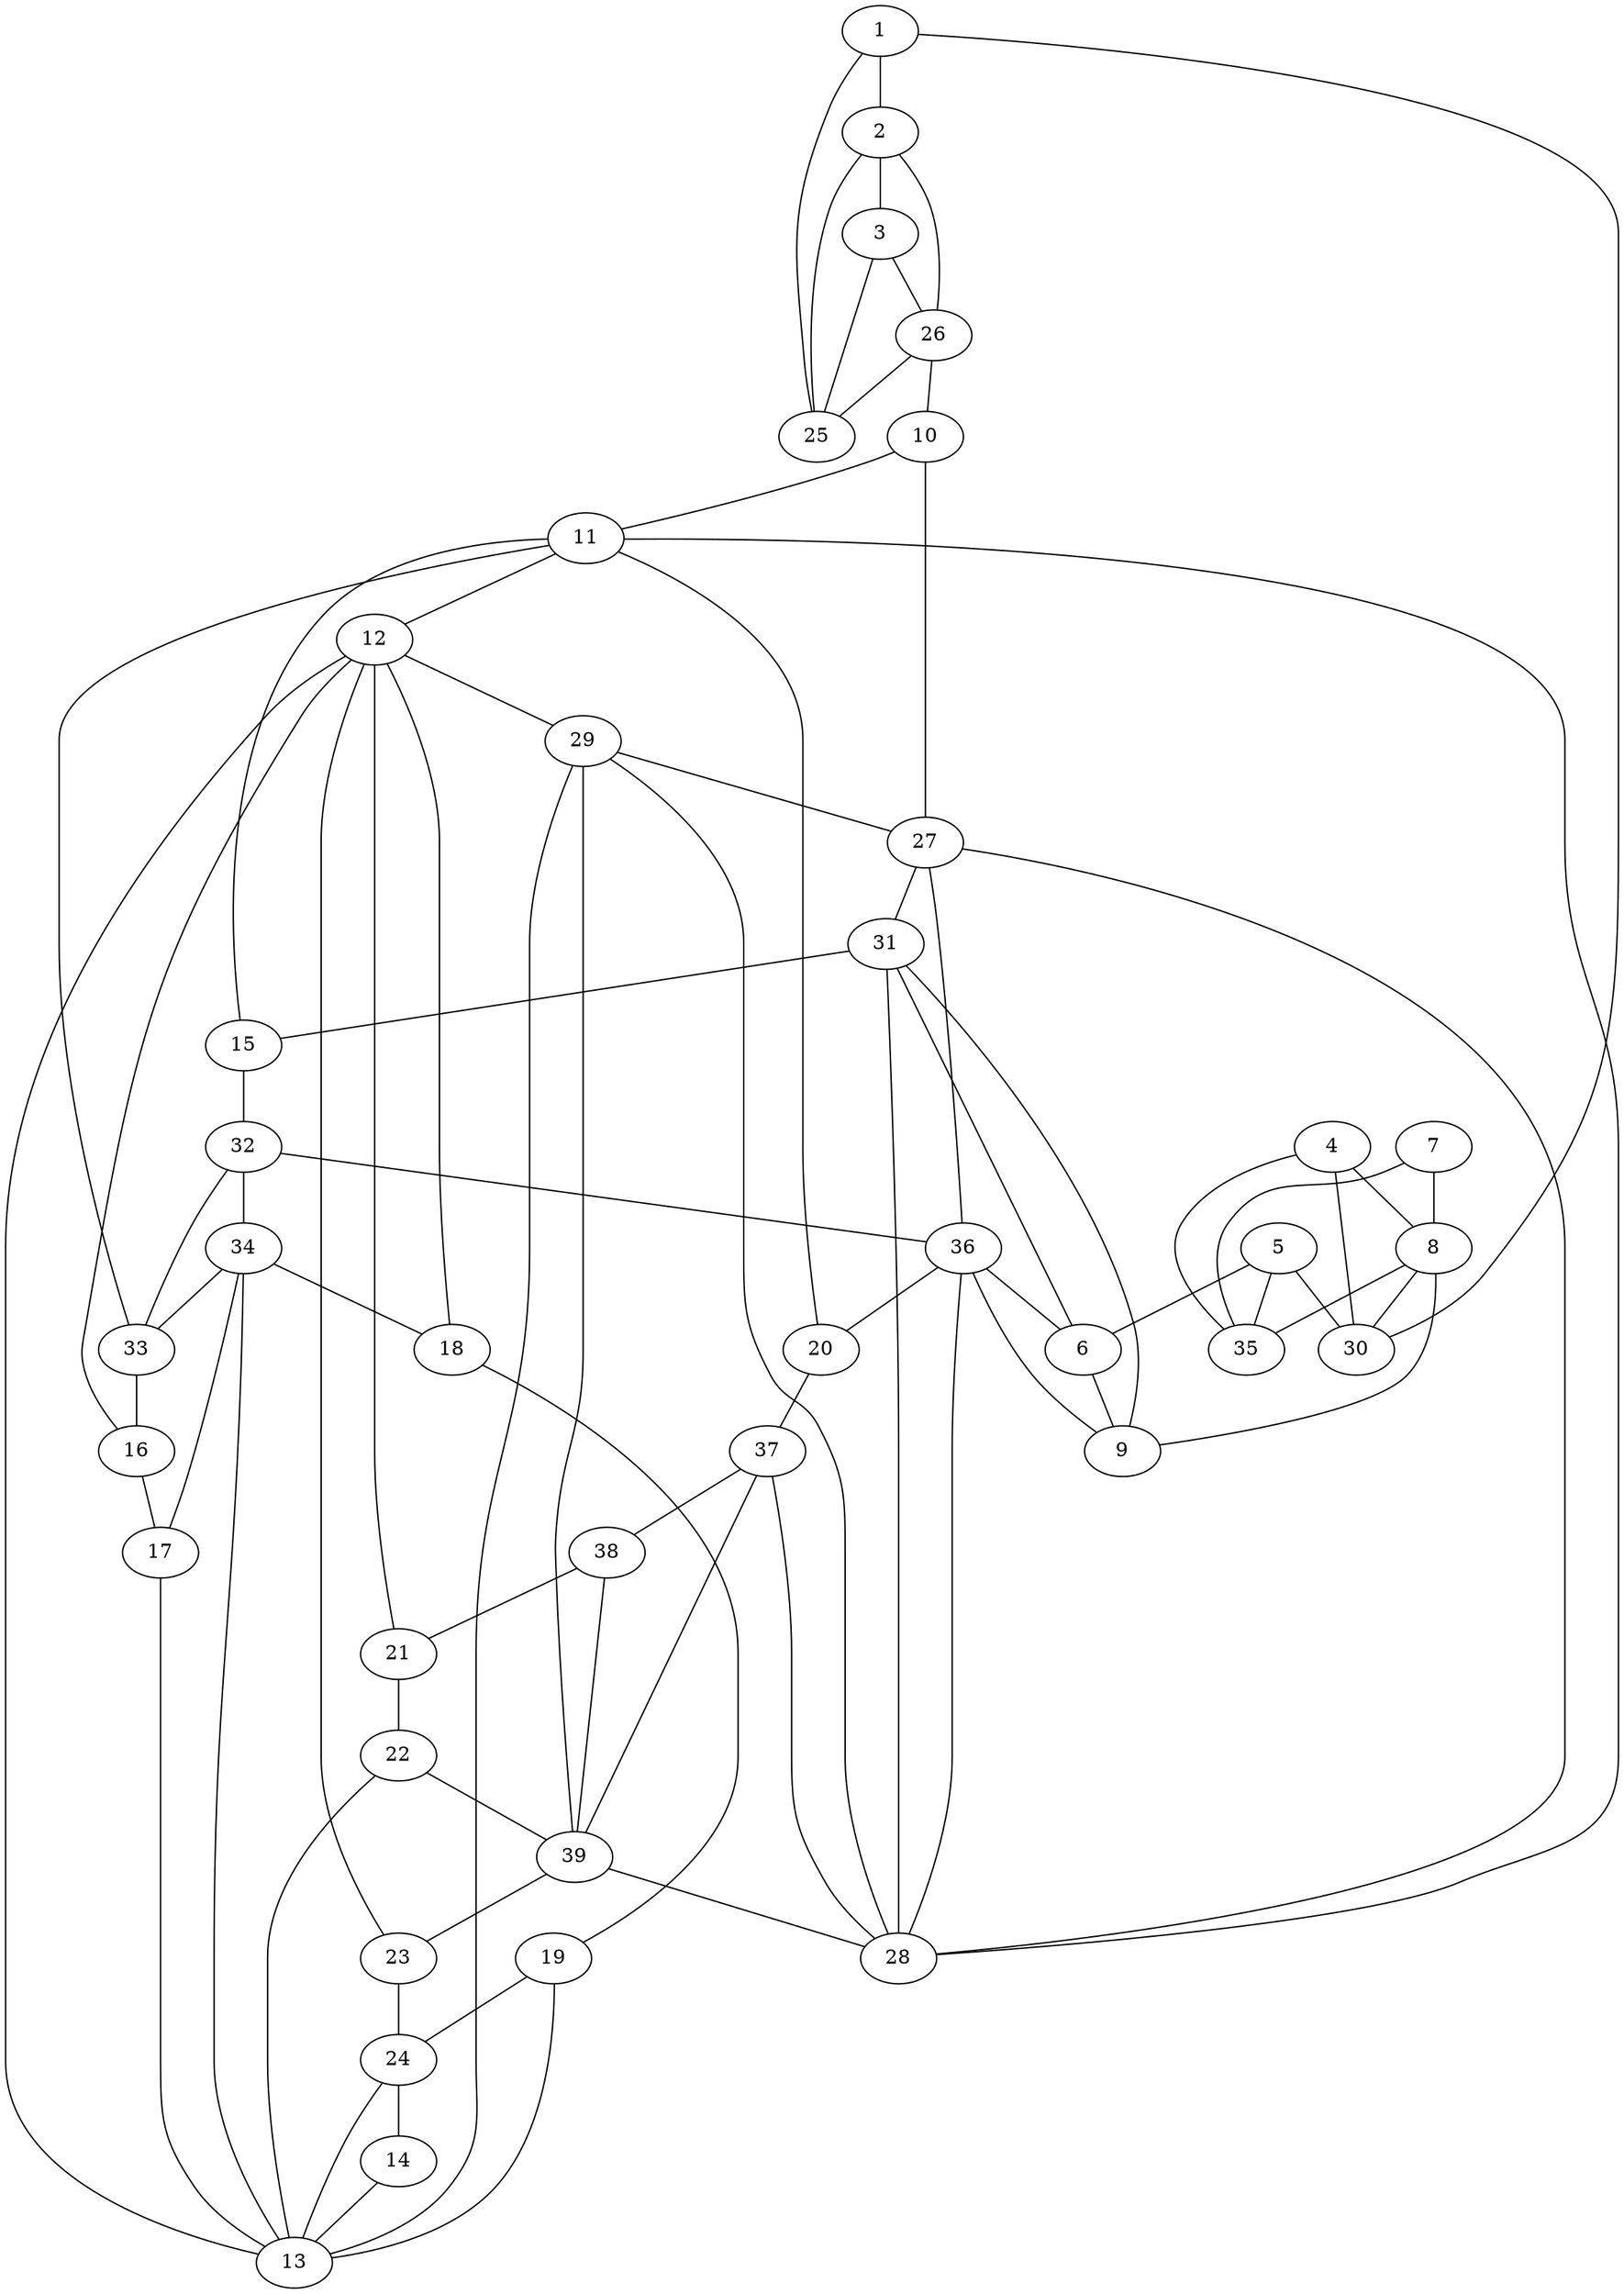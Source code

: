 graph pdb1bao {
	1	 [aaLength=13,
		sequence=TFDGVADYLQTYH,
		type=0];
	2	 [aaLength=9,
		sequence=TKSEAQALG,
		type=0];
	1 -- 2	 [distance0="25.28724",
		frequency=1,
		type0=2];
	25	 [aaLength=4,
		sequence=PDNY,
		type=2];
	1 -- 25	 [distance0="19.72966",
		frequency=1,
		type0=1];
	30	 [aaLength=4,
		sequence=PDNY,
		type=2];
	1 -- 30	 [distance0="26.78993",
		frequency=1,
		type0=3];
	3	 [aaLength=6,
		sequence=NLADVA,
		type=0];
	2 -- 3	 [distance0="18.12178",
		distance1="6.0",
		frequency=2,
		type0=2,
		type1=4];
	2 -- 25	 [distance0="7.105982",
		frequency=1,
		type0=1];
	3 -- 25	 [distance0="20.69376",
		frequency=1,
		type0=3];
	26	 [aaLength=4,
		sequence=APGK,
		type=2];
	3 -- 26	 [distance0="5.64028",
		distance1="0.0",
		frequency=2,
		type0=1,
		type1=5];
	4	 [aaLength=13,
		sequence=TFDGVADYLQTYH,
		type=0];
	8	 [aaLength=9,
		sequence=TKSEAQALG,
		type=0];
	4 -- 8	 [distance0="24.2141",
		frequency=1,
		type0=3];
	4 -- 30	 [distance0="19.76795",
		distance1="2.0",
		frequency=2,
		type0=1,
		type1=4];
	35	 [aaLength=4,
		sequence=PDNY,
		type=2];
	4 -- 35	 [distance0="20.83942",
		frequency=1,
		type0=2];
	5	 [aaLength=9,
		sequence=TKSEAQALG,
		type=0];
	6	 [aaLength=6,
		sequence=NLADVA,
		type=0];
	5 -- 6	 [distance0="18.16845",
		distance1="6.0",
		frequency=2,
		type0=2,
		type1=4];
	5 -- 30	 [distance0="6.483719",
		frequency=1,
		type0=1];
	5 -- 35	 [distance0="22.06199",
		frequency=1,
		type0=3];
	9	 [aaLength=6,
		sequence=NLADVA,
		type=0];
	6 -- 9	 [distance0="7.587778",
		frequency=1,
		type0=2];
	31	 [aaLength=4,
		sequence=APGK,
		type=2];
	6 -- 31	 [distance0="5.62988",
		distance1="0.0",
		frequency=2,
		type0=1,
		type1=5];
	7	 [aaLength=13,
		sequence=TFDGVADYLQTYH,
		type=0];
	7 -- 8	 [distance0="25.02596",
		frequency=1,
		type0=2];
	7 -- 35	 [distance0="19.60437",
		distance1="2.0",
		frequency=2,
		type0=1,
		type1=4];
	8 -- 9	 [distance0="18.25037",
		distance1="6.0",
		frequency=2,
		type0=2,
		type1=4];
	8 -- 30	 [distance0="20.64727",
		frequency=1,
		type0=3];
	8 -- 35	 [distance0="6.914339",
		frequency=1,
		type0=1];
	9 -- 31	 [distance0="10.32388",
		frequency=1,
		type0=3];
	36	 [aaLength=4,
		sequence=APGK,
		type=2];
	9 -- 36	 [distance0="5.598939",
		distance1="0.0",
		frequency=2,
		type0=1,
		type1=5];
	10	 [aaLength=6,
		sequence=SIGGDI,
		type=1];
	11	 [aaLength=7,
		sequence=TWREADI,
		type=1];
	10 -- 11	 [distance0="20.0",
		frequency=1,
		type0=3];
	27	 [aaLength=4,
		sequence=NREG,
		type=2];
	10 -- 27	 [distance0="2.0",
		frequency=1,
		type0=4];
	12	 [aaLength=7,
		sequence=SDRILYS,
		type=1];
	11 -- 12	 [distance0="15.0",
		distance1="8.0",
		frequency=2,
		type0=3,
		type1=4];
	13	 [aaLength=6,
		sequence=WLIYKT,
		type=1];
	12 -- 13	 [distance0="9.0",
		frequency=1,
		type0=3];
	29	 [aaLength=4,
		sequence=SSDW,
		type=2];
	12 -- 29	 [distance0="0.0",
		frequency=1,
		type0=5];
	14	 [aaLength=3,
		sequence=FTK,
		type=1];
	14 -- 13	 [distance0="12.0",
		frequency=1,
		type0=3];
	15	 [aaLength=6,
		sequence=SIGGDI,
		type=1];
	15 -- 11	 [distance0="20.0",
		frequency=1,
		type0=3];
	32	 [aaLength=4,
		sequence=NREG,
		type=2];
	15 -- 32	 [distance0="2.0",
		frequency=1,
		type0=4];
	16	 [aaLength=7,
		sequence=TWREADI,
		type=1];
	16 -- 12	 [distance0="15.0",
		frequency=1,
		type0=3];
	17	 [aaLength=7,
		sequence=SDRILYS,
		type=1];
	16 -- 17	 [distance0="8.0",
		frequency=1,
		type0=4];
	17 -- 13	 [distance0="9.0",
		frequency=1,
		type0=3];
	34	 [aaLength=4,
		sequence=SSDW,
		type=2];
	17 -- 34	 [distance0="0.0",
		frequency=1,
		type0=5];
	18	 [aaLength=6,
		sequence=WLIYKT,
		type=1];
	18 -- 12	 [distance0="9.0",
		frequency=1,
		type0=3];
	19	 [aaLength=3,
		sequence=FTK,
		type=1];
	18 -- 19	 [distance0="6.0",
		frequency=1,
		type0=4];
	19 -- 13	 [distance0="12.0",
		frequency=1,
		type0=3];
	24	 [aaLength=3,
		sequence=FTK,
		type=1];
	19 -- 24	 [distance0="0.0",
		frequency=1,
		type0=2];
	20	 [aaLength=6,
		sequence=SIGGDI,
		type=1];
	20 -- 11	 [distance0="20.0",
		frequency=1,
		type0=3];
	37	 [aaLength=4,
		sequence=NREG,
		type=2];
	20 -- 37	 [distance0="2.0",
		frequency=1,
		type0=4];
	21	 [aaLength=7,
		sequence=TWREADI,
		type=1];
	21 -- 12	 [distance0="15.0",
		frequency=1,
		type0=3];
	22	 [aaLength=7,
		sequence=SDRILYS,
		type=1];
	21 -- 22	 [distance0="8.0",
		frequency=1,
		type0=4];
	22 -- 13	 [distance0="9.0",
		frequency=1,
		type0=3];
	39	 [aaLength=4,
		sequence=SSDW,
		type=2];
	22 -- 39	 [distance0="0.0",
		frequency=1,
		type0=5];
	23	 [aaLength=6,
		sequence=WLIYKT,
		type=1];
	23 -- 12	 [distance0="9.0",
		frequency=1,
		type0=3];
	23 -- 24	 [distance0="6.0",
		frequency=1,
		type0=4];
	24 -- 13	 [distance0="12.0",
		frequency=1,
		type0=3];
	24 -- 14	 [distance0="0.0",
		frequency=1,
		type0=1];
	26 -- 2	 [distance0="22.59888",
		frequency=1,
		type0=2];
	26 -- 10	 [distance0="0.0",
		frequency=1,
		type0=5];
	26 -- 25	 [distance0="25.79745",
		frequency=1,
		type0=3];
	28	 [aaLength=4,
		sequence=KSGR,
		type=2];
	27 -- 28	 [distance0="9.459344",
		distance1="4.0",
		frequency=2,
		type0=1,
		type1=4];
	27 -- 31	 [distance0="17.38281",
		frequency=1,
		type0=2];
	27 -- 36	 [distance0="18.87794",
		frequency=1,
		type0=3];
	28 -- 11	 [distance0="0.0",
		frequency=1,
		type0=5];
	28 -- 31	 [distance0="26.04046",
		frequency=1,
		type0=2];
	28 -- 36	 [distance0="26.04768",
		frequency=1,
		type0=3];
	29 -- 13	 [distance0="0.0",
		frequency=1,
		type0=5];
	29 -- 27	 [distance0="33.80934",
		frequency=1,
		type0=2];
	29 -- 28	 [distance0="27.10627",
		frequency=1,
		type0=1];
	29 -- 39	 [distance0="37.06756",
		frequency=1,
		type0=3];
	31 -- 15	 [distance0="0.0",
		frequency=1,
		type0=5];
	33	 [aaLength=4,
		sequence=KSGR,
		type=2];
	32 -- 33	 [distance0="9.951839",
		distance1="4.0",
		frequency=2,
		type0=1,
		type1=4];
	32 -- 34	 [distance0="33.70615",
		frequency=1,
		type0=3];
	32 -- 36	 [distance0="32.71401",
		frequency=1,
		type0=2];
	33 -- 11	 [distance0="32.19041",
		frequency=1,
		type0=3];
	33 -- 16	 [distance0="0.0",
		frequency=1,
		type0=5];
	34 -- 13	 [distance0="28.25286",
		frequency=1,
		type0=2];
	34 -- 18	 [distance0="28.25286",
		distance1="0.0",
		frequency=2,
		type0=3,
		type1=5];
	34 -- 33	 [distance0="27.19174",
		frequency=1,
		type0=1];
	36 -- 6	 [distance0="7.64094",
		frequency=1,
		type0=2];
	36 -- 20	 [distance0="0.0",
		frequency=1,
		type0=5];
	37 -- 28	 [distance0="31.38998",
		frequency=1,
		type0=2];
	38	 [aaLength=4,
		sequence=KSGR,
		type=2];
	37 -- 38	 [distance0="10.1892",
		distance1="4.0",
		frequency=2,
		type0=1,
		type1=4];
	38 -- 21	 [distance0="0.0",
		frequency=1,
		type0=5];
	39 -- 23	 [distance0="0.0",
		frequency=1,
		type0=5];
	39 -- 28	 [distance0="36.71702",
		frequency=1,
		type0=3];
	39 -- 37	 [distance0="33.77017",
		frequency=1,
		type0=2];
	39 -- 38	 [distance0="27.27873",
		frequency=1,
		type0=1];
}
